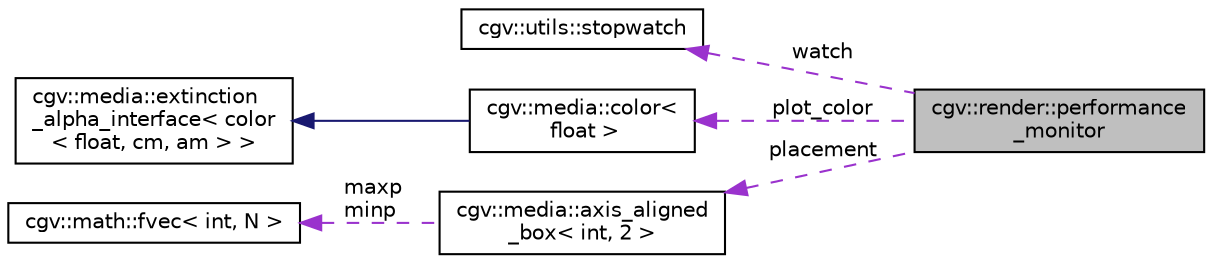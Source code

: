 digraph "cgv::render::performance_monitor"
{
  bgcolor="transparent";
  edge [fontname="Helvetica",fontsize="10",labelfontname="Helvetica",labelfontsize="10"];
  node [fontname="Helvetica",fontsize="10",shape=record];
  rankdir="LR";
  Node1 [label="cgv::render::performance\l_monitor",height=0.2,width=0.4,color="black", fillcolor="grey75", style="filled", fontcolor="black"];
  Node2 -> Node1 [dir="back",color="darkorchid3",fontsize="10",style="dashed",label=" watch" ,fontname="Helvetica"];
  Node2 [label="cgv::utils::stopwatch",height=0.2,width=0.4,color="black",URL="$a00321.html"];
  Node3 -> Node1 [dir="back",color="darkorchid3",fontsize="10",style="dashed",label=" plot_color" ,fontname="Helvetica"];
  Node3 [label="cgv::media::color\<\l float \>",height=0.2,width=0.4,color="black",URL="$a00128.html"];
  Node4 -> Node3 [dir="back",color="midnightblue",fontsize="10",style="solid",fontname="Helvetica"];
  Node4 [label="cgv::media::extinction\l_alpha_interface\< color\l\< float, cm, am \> \>",height=0.2,width=0.4,color="black",URL="$a00130.html"];
  Node5 -> Node1 [dir="back",color="darkorchid3",fontsize="10",style="dashed",label=" placement" ,fontname="Helvetica"];
  Node5 [label="cgv::media::axis_aligned\l_box\< int, 2 \>",height=0.2,width=0.4,color="black",URL="$a00015.html"];
  Node6 -> Node5 [dir="back",color="darkorchid3",fontsize="10",style="dashed",label=" maxp\nminp" ,fontname="Helvetica"];
  Node6 [label="cgv::math::fvec\< int, N \>",height=0.2,width=0.4,color="black",URL="$a00108.html"];
}
